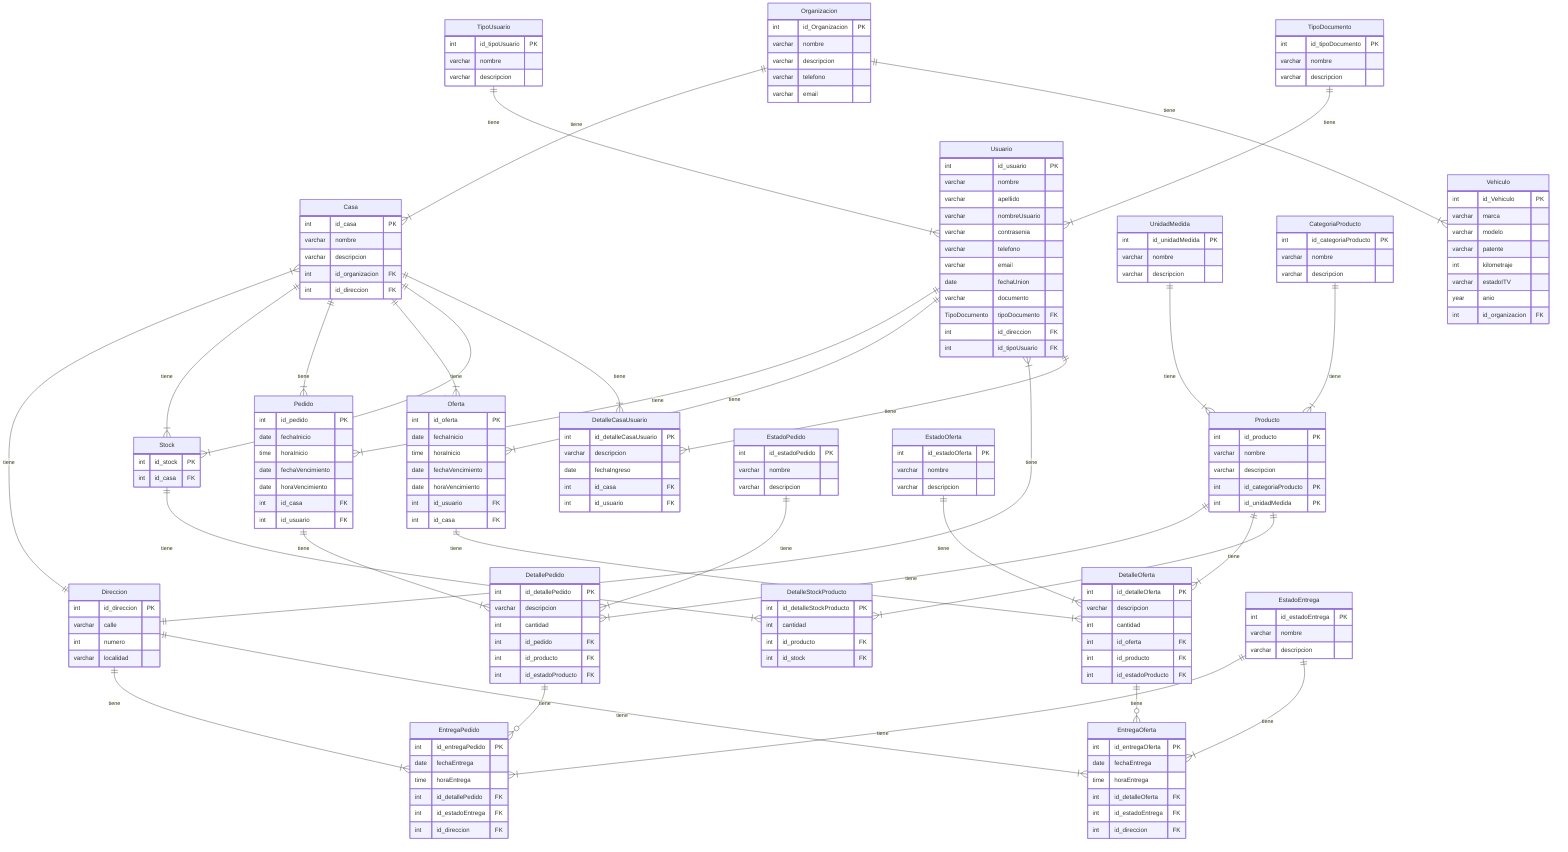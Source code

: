 erDiagram
    Direccion{
        int id_direccion PK
        varchar calle
        int numero
        varchar localidad  
    }
    Organizacion{
        int id_Organizacion PK
        varchar nombre
        varchar descripcion
        varchar telefono
        varchar email
    }
    TipoDocumento{
        int id_tipoDocumento PK
        varchar nombre
        varchar descripcion
    }
    TipoUsuario{
        int id_tipoUsuario PK
        varchar nombre
        varchar descripcion
    }
    Usuario{
        int id_usuario PK
        varchar nombre
        varchar apellido
        varchar nombreUsuario
        varchar contrasenia        
        varchar telefono
        varchar email
        date fechaUnion
        varchar documento
        TipoDocumento tipoDocumento FK
        int id_direccion FK
        int id_tipoUsuario FK
    }
    Casa{
        int id_casa PK
        varchar nombre
        varchar descripcion
        int id_organizacion FK
        int id_direccion FK
    }
    DetalleCasaUsuario{
        int id_detalleCasaUsuario PK
        varchar descripcion
        date fechaIngreso
        int id_casa FK
        int id_usuario FK
    }
    UnidadMedida{
        int id_unidadMedida PK
        varchar nombre
        varchar descripcion
    }
    Stock{
        int id_stock PK
        int id_casa FK
    }
    CategoriaProducto{
        int id_categoriaProducto PK
        varchar nombre
        varchar descripcion
    }
    Producto{
        int id_producto PK
        varchar nombre
        varchar descripcion
        int id_categoriaProducto PK
        int id_unidadMedida PK
    }
    DetalleStockProducto{
        int id_detalleStockProducto PK
        int cantidad
        int id_producto FK
        int id_stock FK
    }
    Pedido{
        int id_pedido PK
        date fechaInicio
        time horaInicio
        date fechaVencimiento
        date horaVencimiento
        int id_casa FK
        int id_usuario FK
    }
    DetallePedido{
        int id_detallePedido PK
        varchar descripcion
        int cantidad
        int id_pedido FK
        int id_producto FK
        int id_estadoProducto FK
    }
    EntregaPedido{
        int id_entregaPedido PK
        date fechaEntrega
        time horaEntrega
        int id_detallePedido FK
        int id_estadoEntrega FK
        int id_direccion FK
    }
    Oferta{
        int id_oferta PK
        date fechaInicio
        time horaInicio
        date fechaVencimiento
        date horaVencimiento
        int id_usuario FK
        int id_casa FK
    }
    DetalleOferta{
        int id_detalleOferta PK
        varchar descripcion
        int cantidad
        int id_oferta FK
        int id_producto FK
        int id_estadoProducto FK
    }
    EntregaOferta{
        int id_entregaOferta PK
        date fechaEntrega
        time horaEntrega
        int id_detalleOferta FK
        int id_estadoEntrega FK
        int id_direccion FK
    }
    EstadoPedido{
        int id_estadoPedido PK
        varchar nombre
        varchar descripcion
    }
    EstadoOferta{
        int id_estadoOferta PK
        varchar nombre
        varchar descripcion
    }
    EstadoEntrega{
        int id_estadoEntrega PK
        varchar nombre
        varchar descripcion
    }
    Vehiculo{
        int id_Vehiculo PK
        varchar marca
        varchar modelo
        varchar patente
        int kilometraje
        varchar estadoITV
        year anio
        int id_organizacion FK
    }

Organizacion ||--|{ Casa : "tiene"
Organizacion ||--|{ Vehiculo : "tiene"
Casa }|--|| Direccion : "tiene"
Casa ||--|{ Stock : "tiene"

TipoUsuario ||--|{ Usuario : "tiene"
Usuario ||--|{ Pedido : "tiene"
Usuario ||--|{ Oferta : "tiene"
Usuario }|--|| Direccion : "tiene"
TipoDocumento ||--|{ Usuario : "tiene"

Casa ||--|{ Pedido : "tiene"
Casa ||--|{ Oferta : "tiene"
Casa ||--|{ Stock : "tiene"

Casa ||--|{ DetalleCasaUsuario : "tiene"
Usuario ||--|{ DetalleCasaUsuario : "tiene"

Pedido ||--|{ DetallePedido : "tiene"
Oferta ||--|{ DetalleOferta : "tiene"
EstadoPedido ||--|{ DetallePedido : "tiene"
EstadoOferta ||--|{ DetalleOferta : "tiene"
Producto ||--|{ DetallePedido : "tiene"
Producto ||--|{ DetalleOferta : "tiene"

CategoriaProducto ||--|{ Producto : "tiene"
UnidadMedida ||--|{ Producto : "tiene"

Stock ||--|{ DetalleStockProducto : "tiene"
Producto ||--|{ DetalleStockProducto : "tiene"

DetallePedido ||--o{ EntregaPedido : "tiene"
DetalleOferta ||--o{ EntregaOferta : "tiene"
EstadoEntrega ||--|{ EntregaPedido : "tiene"
EstadoEntrega ||--|{ EntregaOferta : "tiene"
Direccion ||--|{ EntregaPedido : "tiene"
Direccion ||--|{ EntregaOferta : "tiene"